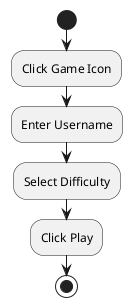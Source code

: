 @startuml startGameUC
|Player|
start
:Click Game Icon;
:Enter Username;
:Select Difficulty;
:Click Play;
stop
@enduml
